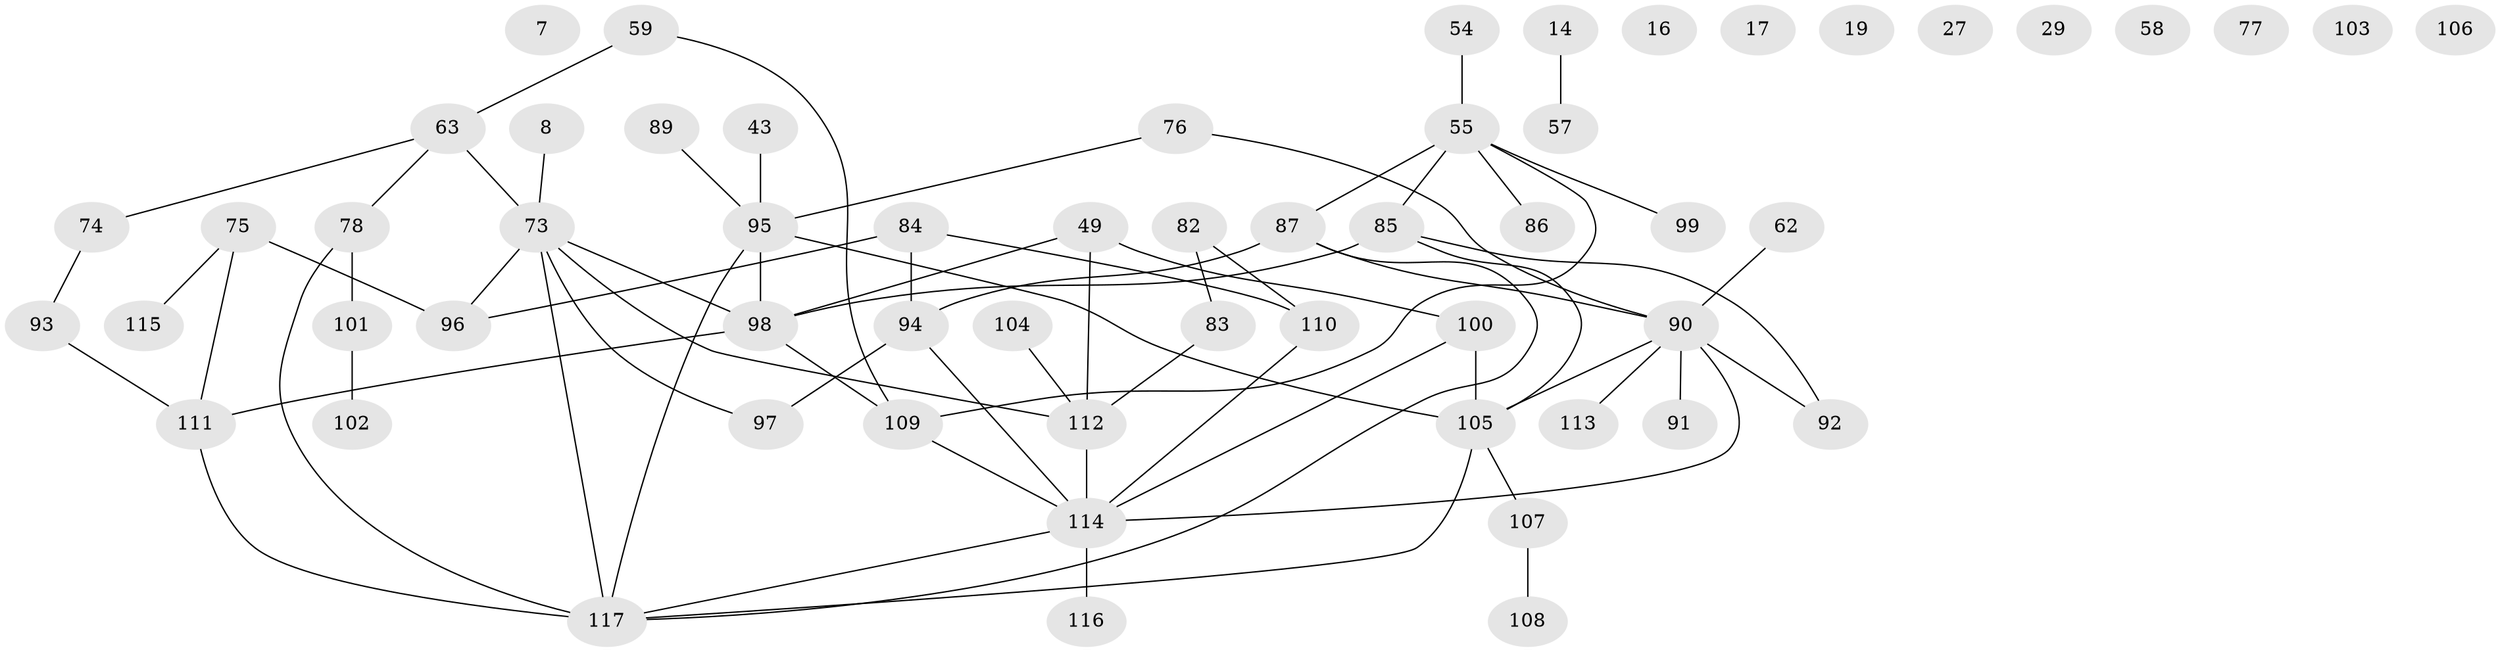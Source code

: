 // original degree distribution, {3: 0.2905982905982906, 2: 0.21367521367521367, 4: 0.15384615384615385, 0: 0.08547008547008547, 1: 0.21367521367521367, 5: 0.042735042735042736}
// Generated by graph-tools (version 1.1) at 2025/43/03/04/25 21:43:51]
// undirected, 58 vertices, 70 edges
graph export_dot {
graph [start="1"]
  node [color=gray90,style=filled];
  7;
  8;
  14;
  16;
  17;
  19;
  27;
  29;
  43;
  49 [super="+34"];
  54;
  55 [super="+13+42"];
  57;
  58;
  59;
  62;
  63 [super="+1"];
  73 [super="+41"];
  74;
  75 [super="+33+51+46"];
  76 [super="+66"];
  77;
  78 [super="+61+50"];
  82;
  83;
  84;
  85 [super="+28"];
  86;
  87;
  89;
  90 [super="+80"];
  91;
  92;
  93;
  94;
  95 [super="+24+45"];
  96 [super="+60+72+79"];
  97;
  98 [super="+39"];
  99;
  100;
  101 [super="+22"];
  102;
  103;
  104;
  105 [super="+15+81"];
  106;
  107;
  108;
  109;
  110;
  111 [super="+68+67+88"];
  112 [super="+65"];
  113;
  114 [super="+64+69"];
  115;
  116;
  117 [super="+38+71"];
  8 -- 73;
  14 -- 57;
  43 -- 95;
  49 -- 100 [weight=2];
  49 -- 98;
  49 -- 112;
  54 -- 55;
  55 -- 99;
  55 -- 85 [weight=2];
  55 -- 86;
  55 -- 109;
  55 -- 87;
  59 -- 63;
  59 -- 109;
  62 -- 90;
  63 -- 73 [weight=2];
  63 -- 74;
  63 -- 78;
  73 -- 97;
  73 -- 98;
  73 -- 117;
  73 -- 96;
  73 -- 112;
  74 -- 93;
  75 -- 96 [weight=2];
  75 -- 115;
  75 -- 111;
  76 -- 95;
  76 -- 90;
  78 -- 101;
  78 -- 117;
  82 -- 83;
  82 -- 110;
  83 -- 112;
  84 -- 94;
  84 -- 110;
  84 -- 96;
  85 -- 98;
  85 -- 92;
  85 -- 105;
  87 -- 94;
  87 -- 117;
  87 -- 90;
  89 -- 95;
  90 -- 105 [weight=2];
  90 -- 114;
  90 -- 113;
  90 -- 91;
  90 -- 92;
  93 -- 111;
  94 -- 97;
  94 -- 114;
  95 -- 98 [weight=2];
  95 -- 105 [weight=2];
  95 -- 117;
  98 -- 109;
  98 -- 111;
  100 -- 105;
  100 -- 114;
  101 -- 102;
  104 -- 112;
  105 -- 117;
  105 -- 107;
  107 -- 108;
  109 -- 114;
  110 -- 114;
  111 -- 117 [weight=2];
  112 -- 114;
  114 -- 116;
  114 -- 117;
}
